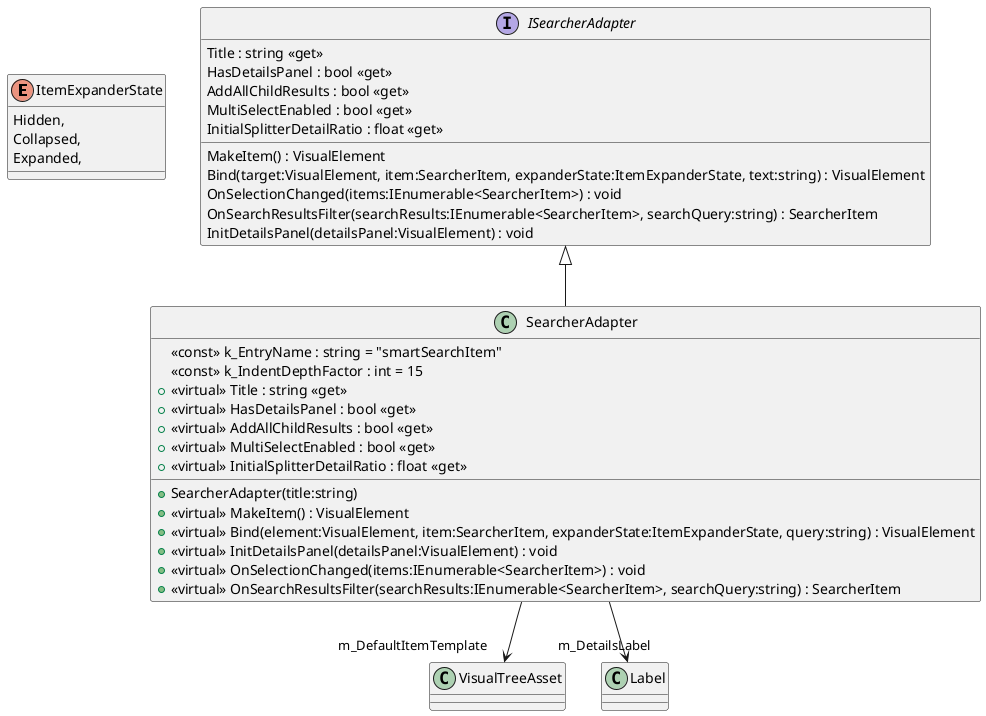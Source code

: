 @startuml
enum ItemExpanderState {
    Hidden,
    Collapsed,
    Expanded,
}
interface ISearcherAdapter {
    MakeItem() : VisualElement
    Bind(target:VisualElement, item:SearcherItem, expanderState:ItemExpanderState, text:string) : VisualElement
    Title : string <<get>>
    HasDetailsPanel : bool <<get>>
    AddAllChildResults : bool <<get>>
    MultiSelectEnabled : bool <<get>>
    InitialSplitterDetailRatio : float <<get>>
    OnSelectionChanged(items:IEnumerable<SearcherItem>) : void
    OnSearchResultsFilter(searchResults:IEnumerable<SearcherItem>, searchQuery:string) : SearcherItem
    InitDetailsPanel(detailsPanel:VisualElement) : void
}
class SearcherAdapter {
    <<const>> k_EntryName : string = "smartSearchItem"
    <<const>> k_IndentDepthFactor : int = 15
    + <<virtual>> Title : string <<get>>
    + <<virtual>> HasDetailsPanel : bool <<get>>
    + <<virtual>> AddAllChildResults : bool <<get>>
    + <<virtual>> MultiSelectEnabled : bool <<get>>
    + <<virtual>> InitialSplitterDetailRatio : float <<get>>
    + SearcherAdapter(title:string)
    + <<virtual>> MakeItem() : VisualElement
    + <<virtual>> Bind(element:VisualElement, item:SearcherItem, expanderState:ItemExpanderState, query:string) : VisualElement
    + <<virtual>> InitDetailsPanel(detailsPanel:VisualElement) : void
    + <<virtual>> OnSelectionChanged(items:IEnumerable<SearcherItem>) : void
    + <<virtual>> OnSearchResultsFilter(searchResults:IEnumerable<SearcherItem>, searchQuery:string) : SearcherItem
}
ISearcherAdapter <|-- SearcherAdapter
SearcherAdapter --> "m_DefaultItemTemplate" VisualTreeAsset
SearcherAdapter --> "m_DetailsLabel" Label
@enduml

